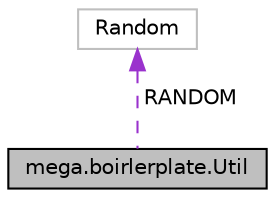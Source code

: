 digraph "mega.boirlerplate.Util"
{
  edge [fontname="Helvetica",fontsize="10",labelfontname="Helvetica",labelfontsize="10"];
  node [fontname="Helvetica",fontsize="10",shape=record];
  Node1 [label="mega.boirlerplate.Util",height=0.2,width=0.4,color="black", fillcolor="grey75", style="filled", fontcolor="black"];
  Node2 -> Node1 [dir="back",color="darkorchid3",fontsize="10",style="dashed",label=" RANDOM" ,fontname="Helvetica"];
  Node2 [label="Random",height=0.2,width=0.4,color="grey75", fillcolor="white", style="filled"];
}
